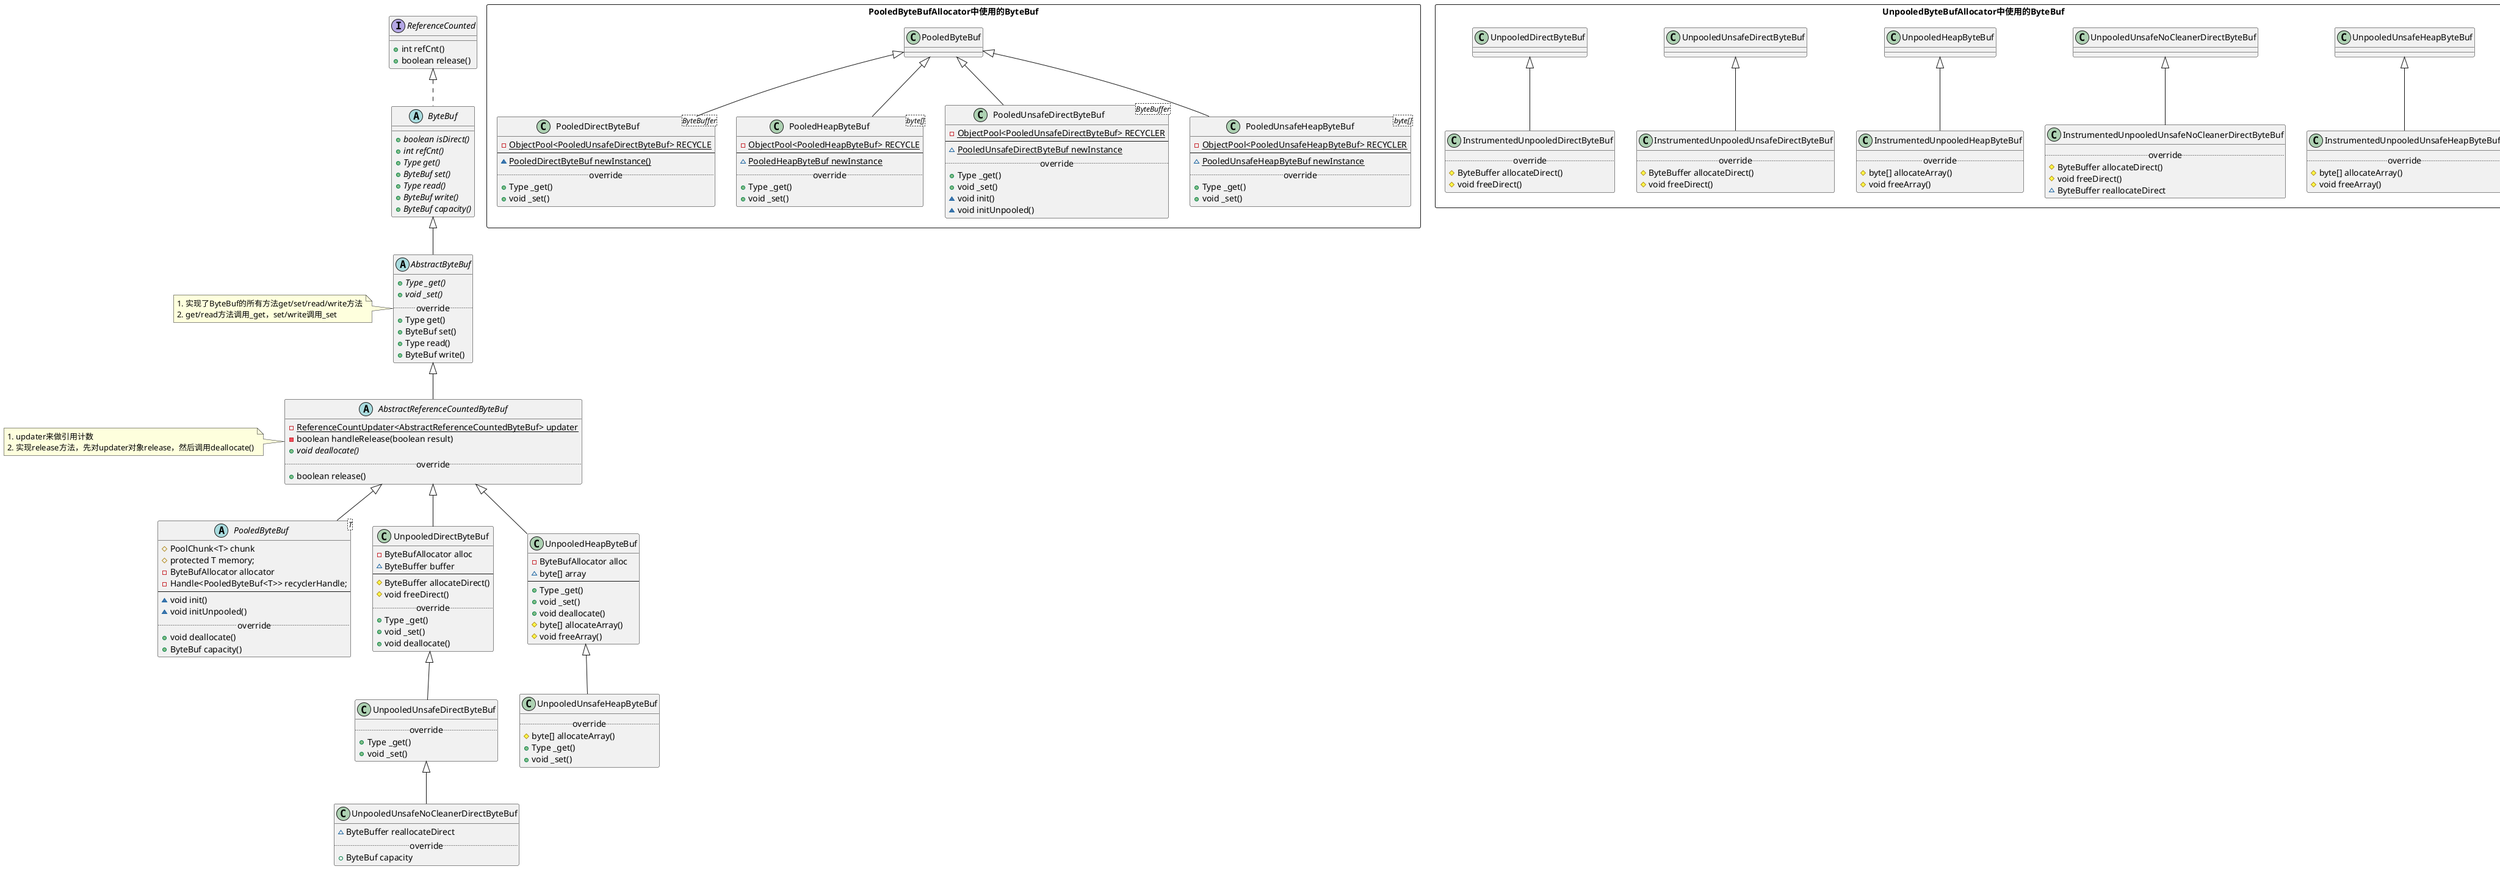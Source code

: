 @startuml
'https://plantuml.com/class-diagram


interface ReferenceCounted {
    + int refCnt()
    + boolean release()
}
abstract ByteBuf implements ReferenceCounted {
+ {abstract} boolean isDirect()
    + {abstract} int refCnt()
    + {abstract} Type get()
    + {abstract} ByteBuf set()
    + {abstract} Type read()
    + {abstract} ByteBuf write()
    + {abstract} ByteBuf capacity()
}
abstract AbstractByteBuf extends ByteBuf {
    + {abstract} Type _get()
    + {abstract} void _set()
    .. override ..
    + Type get()
    + ByteBuf set()
    + Type read()
    + ByteBuf write()
}

note left of AbstractByteBuf
  1. 实现了ByteBuf的所有方法get/set/read/write方法
  2. get/read方法调用_get，set/write调用_set
end note

abstract AbstractReferenceCountedByteBuf extends AbstractByteBuf {
    - {static} ReferenceCountUpdater<AbstractReferenceCountedByteBuf> updater
    - boolean handleRelease(boolean result)
    + {abstract} void deallocate()
    .. override ..
    + boolean release()
}

note left of AbstractReferenceCountedByteBuf
  1. updater来做引用计数
  2. 实现release方法，先对updater对象release，然后调用deallocate()
end note

abstract PooledByteBuf <T> extends AbstractReferenceCountedByteBuf {
    # PoolChunk<T> chunk
    # protected T memory;
    - ByteBufAllocator allocator
    - Handle<PooledByteBuf<T>> recyclerHandle;
    --
    ~ void init()
    ~ void initUnpooled()
    .. override ..
    + void deallocate()
    + ByteBuf capacity()
}

package PooledByteBufAllocator中使用的ByteBuf <<Rectangle>> {
  class PooledDirectByteBuf <ByteBuffer> extends PooledByteBuf {
    - {static} ObjectPool<PooledUnsafeDirectByteBuf> RECYCLE
    --
    ~ {static} PooledDirectByteBuf newInstance()
    .. override ..
    + Type _get()
    + void _set()
  }
  class PooledHeapByteBuf <byte[]> extends PooledByteBuf {
    - {static} ObjectPool<PooledHeapByteBuf> RECYCLE
    --
    ~ {static} PooledHeapByteBuf newInstance
    .. override ..
    + Type _get()
    + void _set()
  }
  class PooledUnsafeDirectByteBuf <ByteBuffer> extends PooledByteBuf {
    - {static} ObjectPool<PooledUnsafeDirectByteBuf> RECYCLER
    --
    ~ {static} PooledUnsafeDirectByteBuf newInstance
    .. override ..
    + Type _get()
    + void _set()
    ~ void init()
    ~ void initUnpooled()
  }
  class PooledUnsafeHeapByteBuf <byte[]> extends PooledByteBuf {
    - {static} ObjectPool<PooledUnsafeHeapByteBuf> RECYCLER
    --
    ~ {static} PooledUnsafeHeapByteBuf newInstance
    .. override ..
    + Type _get()
    + void _set()
  }
}

class UnpooledDirectByteBuf  extends AbstractReferenceCountedByteBuf {
    - ByteBufAllocator alloc
    ~ ByteBuffer buffer
    --
    # ByteBuffer allocateDirect()
    # void freeDirect()
    .. override ..
    + Type _get()
    + void _set()
    + void deallocate()
}
class UnpooledHeapByteBuf  extends AbstractReferenceCountedByteBuf {
    - ByteBufAllocator alloc
    ~ byte[] array
    --
    + Type _get()
    + void _set()
    + void deallocate()
    # byte[] allocateArray()
    # void freeArray()
}
class UnpooledUnsafeDirectByteBuf  extends UnpooledDirectByteBuf {
    .. override ..
    + Type _get()
    + void _set()
}
class UnpooledUnsafeHeapByteBuf extends UnpooledHeapByteBuf {
    .. override ..
    # byte[] allocateArray()
    + Type _get()
    + void _set()
}
class UnpooledUnsafeNoCleanerDirectByteBuf extends UnpooledUnsafeDirectByteBuf {
    ~ ByteBuffer reallocateDirect
    .. override ..
    + ByteBuf capacity
}


package UnpooledByteBufAllocator中使用的ByteBuf <<Rectangle>> {
  class InstrumentedUnpooledUnsafeHeapByteBuf extends UnpooledUnsafeHeapByteBuf {
    .. override ..
    # byte[] allocateArray()
    # void freeArray()
  }
  class InstrumentedUnpooledUnsafeNoCleanerDirectByteBuf extends UnpooledUnsafeNoCleanerDirectByteBuf {
    .. override ..
    # ByteBuffer allocateDirect()
    # void freeDirect()
    ~ ByteBuffer reallocateDirect
  }
  class InstrumentedUnpooledHeapByteBuf extends UnpooledHeapByteBuf {
    .. override ..
    # byte[] allocateArray()
    # void freeArray()
  }
  class InstrumentedUnpooledUnsafeDirectByteBuf extends UnpooledUnsafeDirectByteBuf {
     .. override ..
     # ByteBuffer allocateDirect()
     # void freeDirect()
  }
  class InstrumentedUnpooledDirectByteBuf extends UnpooledDirectByteBuf {
    .. override ..
    # ByteBuffer allocateDirect()
    # void freeDirect()
  }
}


@enduml